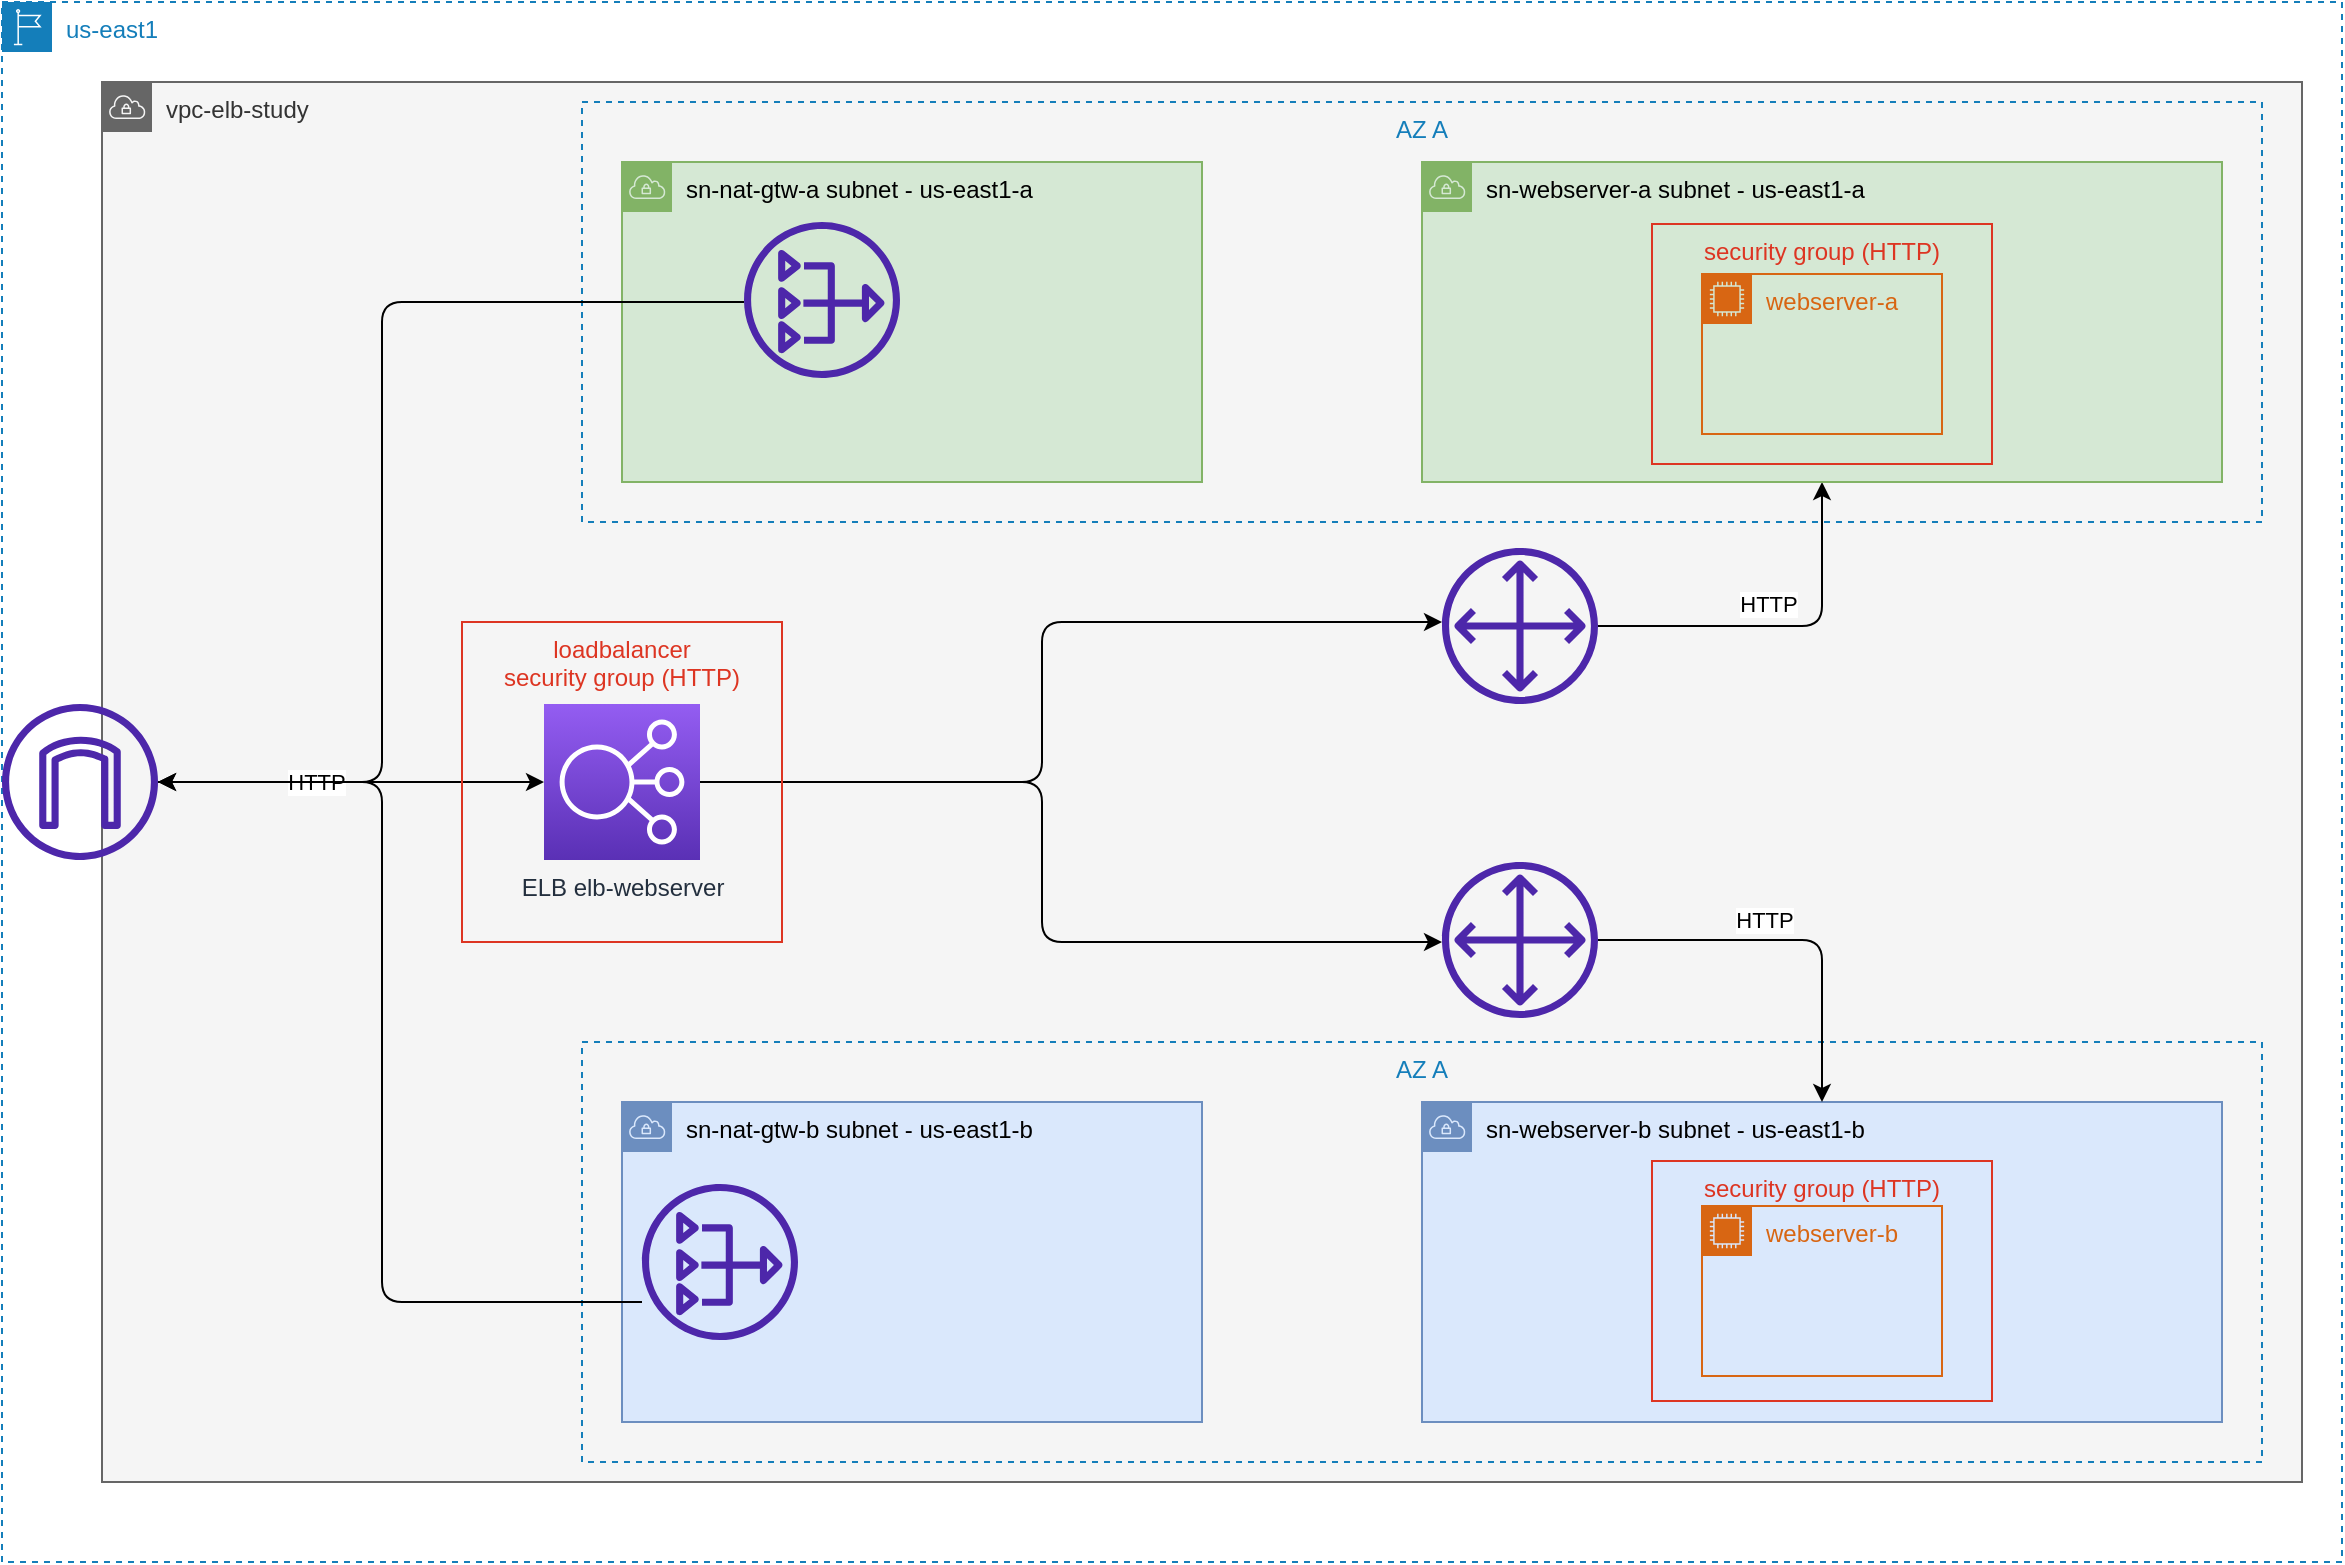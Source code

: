 <mxfile version="20.2.3" type="device"><diagram id="wOoGNhjrPLltATOaldwj" name="ELB"><mxGraphModel dx="1646" dy="878" grid="1" gridSize="10" guides="1" tooltips="1" connect="1" arrows="1" fold="1" page="1" pageScale="1" pageWidth="1100" pageHeight="850" math="0" shadow="0"><root><mxCell id="0"/><mxCell id="1" parent="0"/><mxCell id="YuE-L2DtgMK-VeeYnLuS-6" value="vpc-elb-study" style="points=[[0,0],[0.25,0],[0.5,0],[0.75,0],[1,0],[1,0.25],[1,0.5],[1,0.75],[1,1],[0.75,1],[0.5,1],[0.25,1],[0,1],[0,0.75],[0,0.5],[0,0.25]];outlineConnect=0;html=1;whiteSpace=wrap;fontSize=12;fontStyle=0;container=1;pointerEvents=0;collapsible=0;recursiveResize=0;shape=mxgraph.aws4.group;grIcon=mxgraph.aws4.group_vpc;strokeColor=#666666;fillColor=#f5f5f5;verticalAlign=top;align=left;spacingLeft=30;fontColor=#333333;dashed=0;rounded=1;" parent="1" vertex="1"><mxGeometry x="60" y="50" width="1100" height="700" as="geometry"/></mxCell><mxCell id="vGeOv1t9YAawB4Xdcqkv-1" value="us-east1" style="points=[[0,0],[0.25,0],[0.5,0],[0.75,0],[1,0],[1,0.25],[1,0.5],[1,0.75],[1,1],[0.75,1],[0.5,1],[0.25,1],[0,1],[0,0.75],[0,0.5],[0,0.25]];outlineConnect=0;gradientColor=none;html=1;whiteSpace=wrap;fontSize=12;fontStyle=0;container=1;pointerEvents=0;collapsible=0;recursiveResize=0;shape=mxgraph.aws4.group;grIcon=mxgraph.aws4.group_region;strokeColor=#147EBA;fillColor=none;verticalAlign=top;align=left;spacingLeft=30;fontColor=#147EBA;dashed=1;rounded=1;" parent="1" vertex="1"><mxGeometry x="10" y="10" width="1170" height="780" as="geometry"/></mxCell><mxCell id="iBB8g_6AD0XU2m-ERQAm-16" value="AZ A" style="fillColor=none;strokeColor=#147EBA;dashed=1;verticalAlign=top;fontStyle=0;fontColor=#147EBA;" vertex="1" parent="vGeOv1t9YAawB4Xdcqkv-1"><mxGeometry x="290" y="520" width="840" height="210" as="geometry"/></mxCell><mxCell id="iBB8g_6AD0XU2m-ERQAm-14" value="AZ A" style="fillColor=none;strokeColor=#147EBA;dashed=1;verticalAlign=top;fontStyle=0;fontColor=#147EBA;" vertex="1" parent="vGeOv1t9YAawB4Xdcqkv-1"><mxGeometry x="290" y="50" width="840" height="210" as="geometry"/></mxCell><mxCell id="iBB8g_6AD0XU2m-ERQAm-7" value="sn-nat-gtw-b subnet - us-east1-b" style="outlineConnect=0;html=1;whiteSpace=wrap;fontSize=12;fontStyle=0;shape=mxgraph.aws4.group;grIcon=mxgraph.aws4.group_vpc;strokeColor=#6c8ebf;fillColor=#dae8fc;verticalAlign=top;align=left;spacingLeft=30;dashed=0;rounded=1;" vertex="1" parent="vGeOv1t9YAawB4Xdcqkv-1"><mxGeometry x="310" y="550" width="290" height="160" as="geometry"/></mxCell><mxCell id="iBB8g_6AD0XU2m-ERQAm-6" value="sn-nat-gtw-a subnet - us-east1-a" style="outlineConnect=0;html=1;whiteSpace=wrap;fontSize=12;fontStyle=0;shape=mxgraph.aws4.group;grIcon=mxgraph.aws4.group_vpc;strokeColor=#82b366;fillColor=#d5e8d4;verticalAlign=top;align=left;spacingLeft=30;dashed=0;rounded=1;" vertex="1" parent="vGeOv1t9YAawB4Xdcqkv-1"><mxGeometry x="310" y="80" width="290" height="160" as="geometry"/></mxCell><mxCell id="YuE-L2DtgMK-VeeYnLuS-30" style="edgeStyle=orthogonalEdgeStyle;rounded=1;orthogonalLoop=1;jettySize=auto;html=1;fontColor=#000000;" parent="vGeOv1t9YAawB4Xdcqkv-1" edge="1"><mxGeometry relative="1" as="geometry"><mxPoint x="78" y="619" as="sourcePoint"/></mxGeometry></mxCell><mxCell id="AhwYfxgVJZIUIVihKAKB-7" style="edgeStyle=orthogonalEdgeStyle;rounded=1;orthogonalLoop=1;jettySize=auto;html=1;" parent="vGeOv1t9YAawB4Xdcqkv-1" edge="1"><mxGeometry relative="1" as="geometry"><mxPoint x="80" y="499" as="targetPoint"/></mxGeometry></mxCell><mxCell id="YuE-L2DtgMK-VeeYnLuS-10" value="" style="outlineConnect=0;fontColor=#232F3E;gradientColor=none;fillColor=#4D27AA;strokeColor=none;dashed=0;verticalLabelPosition=bottom;verticalAlign=top;align=center;html=1;fontSize=12;fontStyle=0;aspect=fixed;pointerEvents=1;shape=mxgraph.aws4.customer_gateway;rounded=1;" parent="vGeOv1t9YAawB4Xdcqkv-1" vertex="1"><mxGeometry x="720" y="273" width="78" height="78" as="geometry"/></mxCell><mxCell id="YuE-L2DtgMK-VeeYnLuS-20" style="edgeStyle=orthogonalEdgeStyle;rounded=1;orthogonalLoop=1;jettySize=auto;html=1;fontColor=#000000;" parent="vGeOv1t9YAawB4Xdcqkv-1" source="YuE-L2DtgMK-VeeYnLuS-10" target="YuE-L2DtgMK-VeeYnLuS-8" edge="1"><mxGeometry relative="1" as="geometry"><Array as="points"><mxPoint x="910" y="312"/></Array></mxGeometry></mxCell><mxCell id="Yo_CB-uxaSp6kuUeXVhg-18" value="HTTP" style="edgeLabel;html=1;align=center;verticalAlign=middle;resizable=0;points=[];" parent="YuE-L2DtgMK-VeeYnLuS-20" vertex="1" connectable="0"><mxGeometry x="-0.036" relative="1" as="geometry"><mxPoint x="-4" y="-11" as="offset"/></mxGeometry></mxCell><mxCell id="Yo_CB-uxaSp6kuUeXVhg-10" style="edgeStyle=orthogonalEdgeStyle;rounded=1;orthogonalLoop=1;jettySize=auto;html=1;entryX=0;entryY=0.5;entryDx=0;entryDy=0;entryPerimeter=0;" parent="vGeOv1t9YAawB4Xdcqkv-1" source="YuE-L2DtgMK-VeeYnLuS-7" target="Yo_CB-uxaSp6kuUeXVhg-7" edge="1"><mxGeometry relative="1" as="geometry"/></mxCell><mxCell id="Yo_CB-uxaSp6kuUeXVhg-12" value="HTTP" style="edgeLabel;html=1;align=center;verticalAlign=middle;resizable=0;points=[];" parent="Yo_CB-uxaSp6kuUeXVhg-10" vertex="1" connectable="0"><mxGeometry x="-0.631" y="-1" relative="1" as="geometry"><mxPoint x="43" y="-1" as="offset"/></mxGeometry></mxCell><mxCell id="YuE-L2DtgMK-VeeYnLuS-7" value="" style="outlineConnect=0;fontColor=#232F3E;gradientColor=none;fillColor=#4D27AA;strokeColor=none;dashed=0;verticalLabelPosition=bottom;verticalAlign=top;align=center;html=1;fontSize=12;fontStyle=0;aspect=fixed;pointerEvents=1;shape=mxgraph.aws4.internet_gateway;rounded=1;" parent="vGeOv1t9YAawB4Xdcqkv-1" vertex="1"><mxGeometry y="351" width="78" height="78" as="geometry"/></mxCell><mxCell id="Yo_CB-uxaSp6kuUeXVhg-8" style="edgeStyle=orthogonalEdgeStyle;rounded=1;orthogonalLoop=1;jettySize=auto;html=1;" parent="vGeOv1t9YAawB4Xdcqkv-1" source="Yo_CB-uxaSp6kuUeXVhg-7" target="YuE-L2DtgMK-VeeYnLuS-10" edge="1"><mxGeometry relative="1" as="geometry"><Array as="points"><mxPoint x="520" y="390"/><mxPoint x="520" y="310"/></Array></mxGeometry></mxCell><mxCell id="Yo_CB-uxaSp6kuUeXVhg-9" style="edgeStyle=orthogonalEdgeStyle;rounded=1;orthogonalLoop=1;jettySize=auto;html=1;" parent="vGeOv1t9YAawB4Xdcqkv-1" source="Yo_CB-uxaSp6kuUeXVhg-7" target="YuE-L2DtgMK-VeeYnLuS-21" edge="1"><mxGeometry relative="1" as="geometry"><Array as="points"><mxPoint x="520" y="390"/><mxPoint x="520" y="470"/></Array></mxGeometry></mxCell><mxCell id="Yo_CB-uxaSp6kuUeXVhg-4" value="" style="group;rounded=1;" parent="vGeOv1t9YAawB4Xdcqkv-1" vertex="1" connectable="0"><mxGeometry x="710" y="570" width="400" height="200" as="geometry"/></mxCell><mxCell id="YuE-L2DtgMK-VeeYnLuS-9" value="sn-webserver-b subnet - us-east1-b" style="outlineConnect=0;html=1;whiteSpace=wrap;fontSize=12;fontStyle=0;shape=mxgraph.aws4.group;grIcon=mxgraph.aws4.group_vpc;strokeColor=#6c8ebf;fillColor=#dae8fc;verticalAlign=top;align=left;spacingLeft=30;dashed=0;rounded=1;" parent="Yo_CB-uxaSp6kuUeXVhg-4" vertex="1"><mxGeometry y="-20" width="400" height="160" as="geometry"/></mxCell><mxCell id="YuE-L2DtgMK-VeeYnLuS-27" value="security group (HTTP)" style="fillColor=none;strokeColor=#DD3522;verticalAlign=top;fontStyle=0;fontColor=#DD3522;rounded=0;" parent="Yo_CB-uxaSp6kuUeXVhg-4" vertex="1"><mxGeometry x="115" y="9.5" width="170" height="120" as="geometry"/></mxCell><mxCell id="YuE-L2DtgMK-VeeYnLuS-13" value="webserver-b" style="points=[[0,0],[0.25,0],[0.5,0],[0.75,0],[1,0],[1,0.25],[1,0.5],[1,0.75],[1,1],[0.75,1],[0.5,1],[0.25,1],[0,1],[0,0.75],[0,0.5],[0,0.25]];outlineConnect=0;gradientColor=none;html=1;whiteSpace=wrap;fontSize=12;fontStyle=0;container=1;pointerEvents=0;collapsible=0;recursiveResize=0;shape=mxgraph.aws4.group;grIcon=mxgraph.aws4.group_ec2_instance_contents;strokeColor=#D86613;fillColor=none;verticalAlign=top;align=left;spacingLeft=30;fontColor=#D86613;dashed=0;rounded=1;" parent="Yo_CB-uxaSp6kuUeXVhg-4" vertex="1"><mxGeometry x="140" y="32" width="120" height="85" as="geometry"/></mxCell><mxCell id="YuE-L2DtgMK-VeeYnLuS-21" value="" style="outlineConnect=0;fontColor=#232F3E;gradientColor=none;fillColor=#4D27AA;strokeColor=none;dashed=0;verticalLabelPosition=bottom;verticalAlign=top;align=center;html=1;fontSize=12;fontStyle=0;aspect=fixed;pointerEvents=1;shape=mxgraph.aws4.customer_gateway;rounded=1;" parent="vGeOv1t9YAawB4Xdcqkv-1" vertex="1"><mxGeometry x="720" y="430" width="78" height="78" as="geometry"/></mxCell><mxCell id="YuE-L2DtgMK-VeeYnLuS-22" style="edgeStyle=orthogonalEdgeStyle;rounded=1;orthogonalLoop=1;jettySize=auto;html=1;fontColor=#000000;" parent="vGeOv1t9YAawB4Xdcqkv-1" source="YuE-L2DtgMK-VeeYnLuS-21" target="YuE-L2DtgMK-VeeYnLuS-9" edge="1"><mxGeometry relative="1" as="geometry"><Array as="points"><mxPoint x="910" y="469"/></Array></mxGeometry></mxCell><mxCell id="Yo_CB-uxaSp6kuUeXVhg-5" value="HTTP" style="edgeLabel;html=1;align=center;verticalAlign=middle;resizable=0;points=[];rounded=1;" parent="YuE-L2DtgMK-VeeYnLuS-22" vertex="1" connectable="0"><mxGeometry x="-0.139" y="-2" relative="1" as="geometry"><mxPoint y="-12" as="offset"/></mxGeometry></mxCell><mxCell id="Yo_CB-uxaSp6kuUeXVhg-15" style="edgeStyle=orthogonalEdgeStyle;rounded=1;orthogonalLoop=1;jettySize=auto;html=1;" parent="vGeOv1t9YAawB4Xdcqkv-1" source="Yo_CB-uxaSp6kuUeXVhg-13" target="YuE-L2DtgMK-VeeYnLuS-7" edge="1"><mxGeometry relative="1" as="geometry"><Array as="points"><mxPoint x="190" y="650"/><mxPoint x="190" y="390"/></Array></mxGeometry></mxCell><mxCell id="Yo_CB-uxaSp6kuUeXVhg-17" style="edgeStyle=orthogonalEdgeStyle;rounded=1;orthogonalLoop=1;jettySize=auto;html=1;" parent="vGeOv1t9YAawB4Xdcqkv-1" source="Yo_CB-uxaSp6kuUeXVhg-14" target="YuE-L2DtgMK-VeeYnLuS-7" edge="1"><mxGeometry relative="1" as="geometry"><Array as="points"><mxPoint x="190" y="150"/><mxPoint x="190" y="390"/></Array></mxGeometry></mxCell><mxCell id="Yo_CB-uxaSp6kuUeXVhg-3" value="" style="group;rounded=1;" parent="vGeOv1t9YAawB4Xdcqkv-1" vertex="1" connectable="0"><mxGeometry x="710" y="70" width="400" height="200" as="geometry"/></mxCell><mxCell id="YuE-L2DtgMK-VeeYnLuS-8" value="sn-webserver-a subnet - us-east1-a" style="outlineConnect=0;html=1;whiteSpace=wrap;fontSize=12;fontStyle=0;shape=mxgraph.aws4.group;grIcon=mxgraph.aws4.group_vpc;strokeColor=#82b366;fillColor=#d5e8d4;verticalAlign=top;align=left;spacingLeft=30;dashed=0;rounded=1;" parent="Yo_CB-uxaSp6kuUeXVhg-3" vertex="1"><mxGeometry y="10" width="400" height="160" as="geometry"/></mxCell><mxCell id="YuE-L2DtgMK-VeeYnLuS-26" value="security group (HTTP)" style="fillColor=none;strokeColor=#DD3522;verticalAlign=top;fontStyle=0;fontColor=#DD3522;rounded=0;" parent="Yo_CB-uxaSp6kuUeXVhg-3" vertex="1"><mxGeometry x="115" y="41" width="170" height="120" as="geometry"/></mxCell><mxCell id="YuE-L2DtgMK-VeeYnLuS-1" value="webserver-a" style="points=[[0,0],[0.25,0],[0.5,0],[0.75,0],[1,0],[1,0.25],[1,0.5],[1,0.75],[1,1],[0.75,1],[0.5,1],[0.25,1],[0,1],[0,0.75],[0,0.5],[0,0.25]];outlineConnect=0;gradientColor=none;html=1;whiteSpace=wrap;fontSize=12;fontStyle=0;container=1;pointerEvents=0;collapsible=0;recursiveResize=0;shape=mxgraph.aws4.group;grIcon=mxgraph.aws4.group_ec2_instance_contents;strokeColor=#D86613;fillColor=none;verticalAlign=top;align=left;spacingLeft=30;fontColor=#D86613;dashed=0;rounded=1;" parent="Yo_CB-uxaSp6kuUeXVhg-3" vertex="1"><mxGeometry x="140" y="66" width="120" height="80" as="geometry"/></mxCell><mxCell id="Yo_CB-uxaSp6kuUeXVhg-14" value="" style="sketch=0;outlineConnect=0;fontColor=#232F3E;gradientColor=none;fillColor=#4D27AA;strokeColor=none;dashed=0;verticalLabelPosition=bottom;verticalAlign=top;align=center;html=1;fontSize=12;fontStyle=0;aspect=fixed;pointerEvents=1;shape=mxgraph.aws4.nat_gateway;rounded=0;" parent="vGeOv1t9YAawB4Xdcqkv-1" vertex="1"><mxGeometry x="371" y="110" width="78" height="78" as="geometry"/></mxCell><mxCell id="Yo_CB-uxaSp6kuUeXVhg-13" value="" style="sketch=0;outlineConnect=0;fontColor=#232F3E;gradientColor=none;fillColor=#4D27AA;strokeColor=none;dashed=0;verticalLabelPosition=bottom;verticalAlign=top;align=center;html=1;fontSize=12;fontStyle=0;aspect=fixed;pointerEvents=1;shape=mxgraph.aws4.nat_gateway;rounded=0;" parent="vGeOv1t9YAawB4Xdcqkv-1" vertex="1"><mxGeometry x="320" y="591" width="78" height="78" as="geometry"/></mxCell><mxCell id="iBB8g_6AD0XU2m-ERQAm-13" value="" style="group" vertex="1" connectable="0" parent="vGeOv1t9YAawB4Xdcqkv-1"><mxGeometry x="230" y="310" width="160" height="160" as="geometry"/></mxCell><mxCell id="Yo_CB-uxaSp6kuUeXVhg-11" value="loadbalancer&#10;security group (HTTP)" style="fillColor=none;strokeColor=#DD3522;verticalAlign=top;fontStyle=0;fontColor=#DD3522;rounded=0;" parent="iBB8g_6AD0XU2m-ERQAm-13" vertex="1"><mxGeometry width="160" height="160" as="geometry"/></mxCell><mxCell id="Yo_CB-uxaSp6kuUeXVhg-7" value="ELB&amp;nbsp;elb-webserver" style="sketch=0;points=[[0,0,0],[0.25,0,0],[0.5,0,0],[0.75,0,0],[1,0,0],[0,1,0],[0.25,1,0],[0.5,1,0],[0.75,1,0],[1,1,0],[0,0.25,0],[0,0.5,0],[0,0.75,0],[1,0.25,0],[1,0.5,0],[1,0.75,0]];outlineConnect=0;fontColor=#232F3E;gradientColor=#945DF2;gradientDirection=north;fillColor=#5A30B5;strokeColor=#ffffff;dashed=0;verticalLabelPosition=bottom;verticalAlign=top;align=center;html=1;fontSize=12;fontStyle=0;aspect=fixed;shape=mxgraph.aws4.resourceIcon;resIcon=mxgraph.aws4.elastic_load_balancing;rounded=1;" parent="iBB8g_6AD0XU2m-ERQAm-13" vertex="1"><mxGeometry x="41" y="41" width="78" height="78" as="geometry"/></mxCell></root></mxGraphModel></diagram></mxfile>